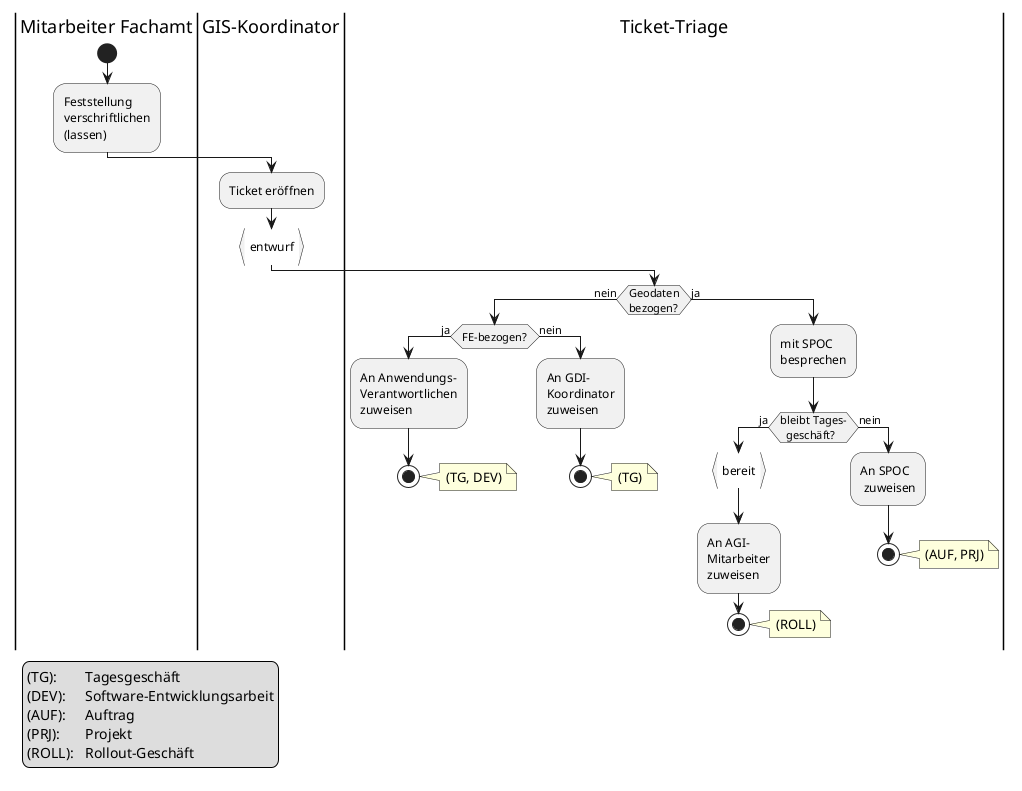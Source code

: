 ﻿@startuml
|Mitarbeiter Fachamt|
start
:Feststellung
verschriftlichen
(lassen);
|GIS-Koordinator|
:Ticket eröffnen;
:entwurf}
|Ticket-Triage|
if (Geodaten
bezogen?) then (nein)
  if (FE-bezogen?) then (ja)
    :An Anwendungs-
    Verantwortlichen
    zuweisen;
    stop
    note right
    	(TG, DEV)
    end note
  else (nein)
    :An GDI-
    Koordinator
    zuweisen;
    stop
    note right
    	(TG)
    end note
  endif
else (ja)
  :mit SPOC
  besprechen;
  if (bleibt Tages-
  geschäft?) then (ja)
    :bereit}
    :An AGI-
    Mitarbeiter
    zuweisen;
    stop
    note right
    	(ROLL)
    end note
  else (nein)
    |Ticket-Triage|
  	:An SPOC
    zuweisen;
    stop
    note right
    	(AUF, PRJ)
    end note
  endif
endif
legend left
  (TG): 	Tagesgeschäft
  (DEV):	Software-Entwicklungsarbeit
  (AUF):	Auftrag
  (PRJ):	Projekt
  (ROLL):	Rollout-Geschäft
end legend
@enduml